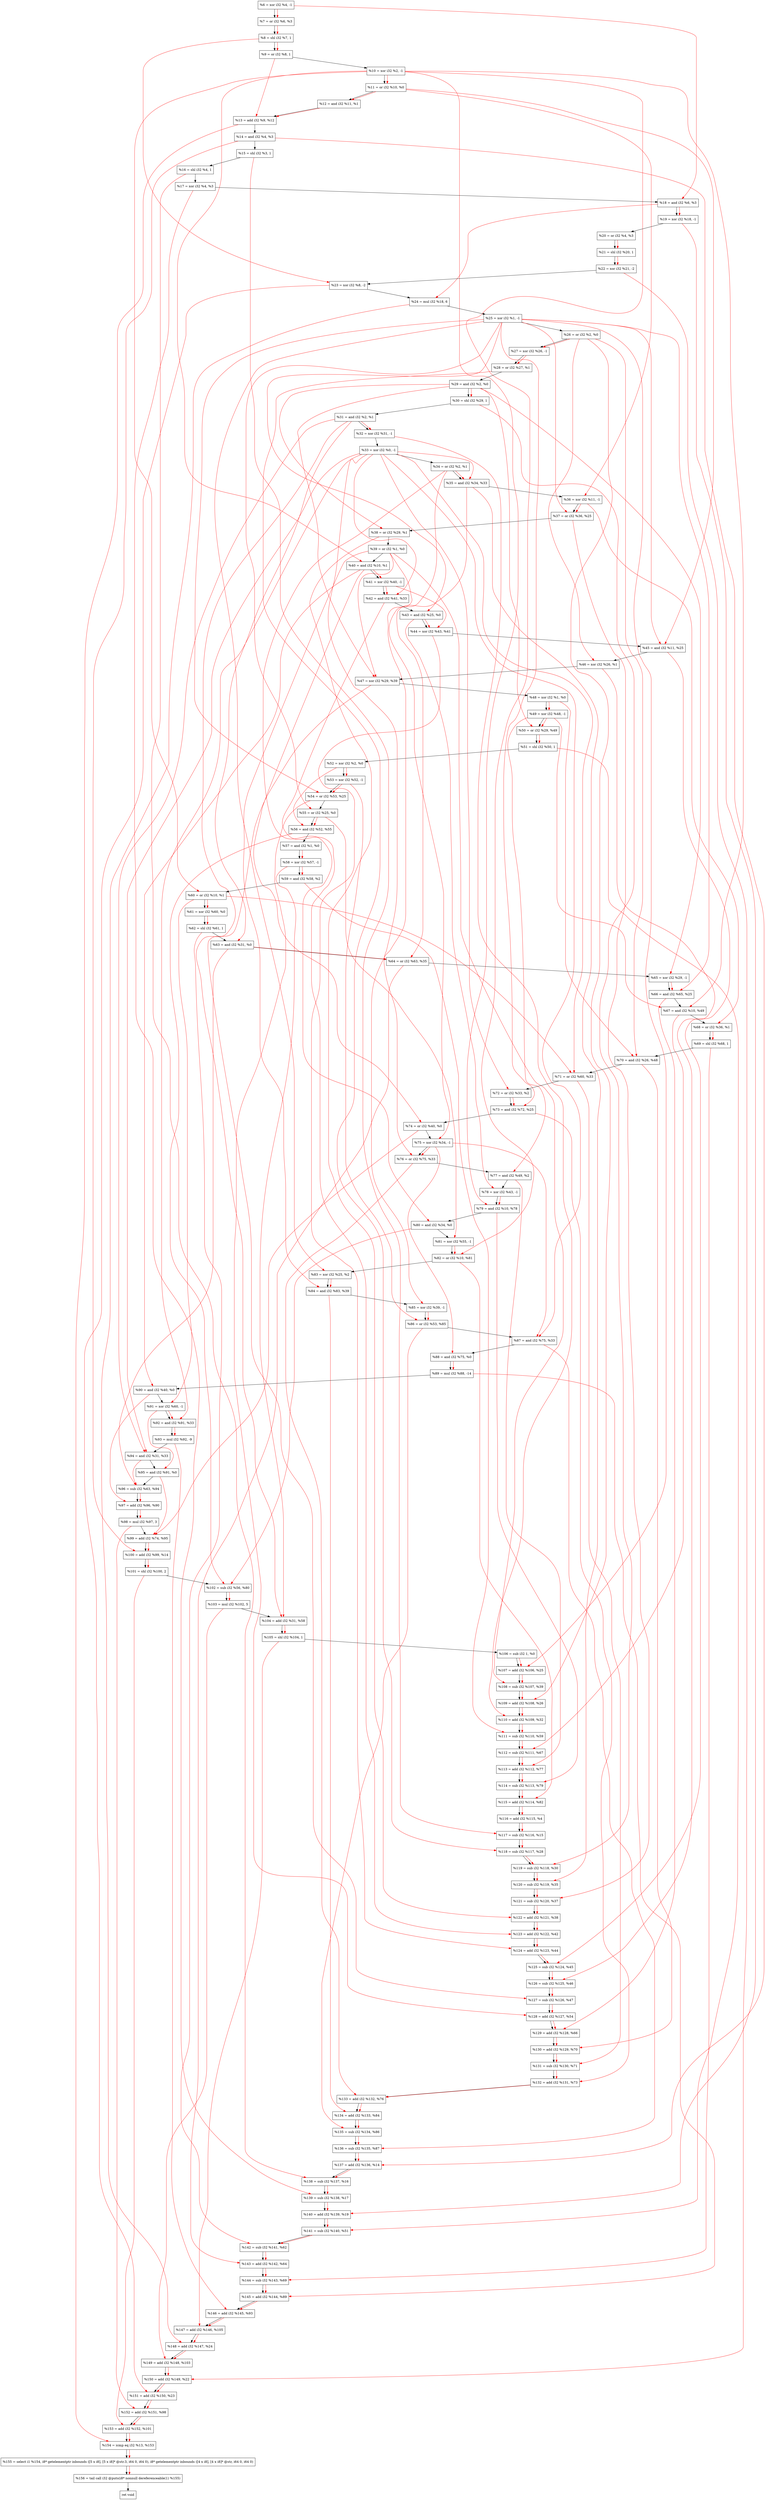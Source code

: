 digraph "DFG for'crackme' function" {
	Node0xfb48a0[shape=record, label="  %6 = xor i32 %4, -1"];
	Node0xfb4910[shape=record, label="  %7 = or i32 %6, %3"];
	Node0xfb49b0[shape=record, label="  %8 = shl i32 %7, 1"];
	Node0xfb4a20[shape=record, label="  %9 = or i32 %8, 1"];
	Node0xfb4a90[shape=record, label="  %10 = xor i32 %2, -1"];
	Node0xfb4b00[shape=record, label="  %11 = or i32 %10, %0"];
	Node0xfb4b70[shape=record, label="  %12 = and i32 %11, %1"];
	Node0xfb4be0[shape=record, label="  %13 = add i32 %9, %12"];
	Node0xfb4c50[shape=record, label="  %14 = and i32 %4, %3"];
	Node0xfb4cc0[shape=record, label="  %15 = shl i32 %3, 1"];
	Node0xfb4d30[shape=record, label="  %16 = shl i32 %4, 1"];
	Node0xfb4da0[shape=record, label="  %17 = xor i32 %4, %3"];
	Node0xfb4e10[shape=record, label="  %18 = and i32 %6, %3"];
	Node0xfb4e80[shape=record, label="  %19 = xor i32 %18, -1"];
	Node0xfb4ef0[shape=record, label="  %20 = or i32 %4, %3"];
	Node0xfb4f60[shape=record, label="  %21 = shl i32 %20, 1"];
	Node0xfb5000[shape=record, label="  %22 = xor i32 %21, -2"];
	Node0xfb5070[shape=record, label="  %23 = xor i32 %8, -2"];
	Node0xfb5110[shape=record, label="  %24 = mul i32 %18, 6"];
	Node0xfb5180[shape=record, label="  %25 = xor i32 %1, -1"];
	Node0xfb51f0[shape=record, label="  %26 = or i32 %2, %0"];
	Node0xfb5260[shape=record, label="  %27 = xor i32 %26, -1"];
	Node0xfb52d0[shape=record, label="  %28 = or i32 %27, %1"];
	Node0xfb5340[shape=record, label="  %29 = and i32 %2, %0"];
	Node0xfb53b0[shape=record, label="  %30 = shl i32 %29, 1"];
	Node0xfb5420[shape=record, label="  %31 = and i32 %2, %1"];
	Node0xfb5490[shape=record, label="  %32 = xor i32 %31, -1"];
	Node0xfb5710[shape=record, label="  %33 = xor i32 %0, -1"];
	Node0xfb5780[shape=record, label="  %34 = or i32 %2, %1"];
	Node0xfb57f0[shape=record, label="  %35 = and i32 %34, %33"];
	Node0xfb5860[shape=record, label="  %36 = xor i32 %11, -1"];
	Node0xfb58d0[shape=record, label="  %37 = or i32 %36, %25"];
	Node0xfb5940[shape=record, label="  %38 = or i32 %29, %1"];
	Node0xfb59b0[shape=record, label="  %39 = or i32 %1, %0"];
	Node0xfb5a20[shape=record, label="  %40 = and i32 %10, %1"];
	Node0xfb5a90[shape=record, label="  %41 = xor i32 %40, -1"];
	Node0xfb5b00[shape=record, label="  %42 = and i32 %41, %33"];
	Node0xfb5b70[shape=record, label="  %43 = and i32 %25, %0"];
	Node0xfb5be0[shape=record, label="  %44 = xor i32 %43, %41"];
	Node0xfb5c50[shape=record, label="  %45 = and i32 %11, %25"];
	Node0xfb5cc0[shape=record, label="  %46 = xor i32 %26, %1"];
	Node0xfb5d30[shape=record, label="  %47 = xor i32 %29, %39"];
	Node0xfb5da0[shape=record, label="  %48 = xor i32 %1, %0"];
	Node0xfb5e10[shape=record, label="  %49 = xor i32 %48, -1"];
	Node0xfb5e80[shape=record, label="  %50 = or i32 %29, %49"];
	Node0xfb5ef0[shape=record, label="  %51 = shl i32 %50, 1"];
	Node0xfb5f60[shape=record, label="  %52 = xor i32 %2, %0"];
	Node0xfb5fd0[shape=record, label="  %53 = xor i32 %52, -1"];
	Node0xfb6040[shape=record, label="  %54 = or i32 %53, %25"];
	Node0xfb60b0[shape=record, label="  %55 = or i32 %25, %0"];
	Node0xfb6120[shape=record, label="  %56 = and i32 %52, %55"];
	Node0xfb6190[shape=record, label="  %57 = and i32 %1, %0"];
	Node0xfb6200[shape=record, label="  %58 = xor i32 %57, -1"];
	Node0xfb6270[shape=record, label="  %59 = and i32 %58, %2"];
	Node0xfb62e0[shape=record, label="  %60 = or i32 %10, %1"];
	Node0xfb6350[shape=record, label="  %61 = xor i32 %60, %0"];
	Node0xfb63c0[shape=record, label="  %62 = shl i32 %61, 1"];
	Node0xfb6430[shape=record, label="  %63 = and i32 %31, %0"];
	Node0xfb64a0[shape=record, label="  %64 = or i32 %63, %35"];
	Node0xfb6920[shape=record, label="  %65 = xor i32 %29, -1"];
	Node0xfb6990[shape=record, label="  %66 = and i32 %65, %25"];
	Node0xfb6a00[shape=record, label="  %67 = and i32 %10, %49"];
	Node0xfb6a70[shape=record, label="  %68 = or i32 %36, %1"];
	Node0xfb6ae0[shape=record, label="  %69 = shl i32 %68, 1"];
	Node0xfb6b50[shape=record, label="  %70 = and i32 %26, %48"];
	Node0xfb6bc0[shape=record, label="  %71 = or i32 %60, %33"];
	Node0xfb6c30[shape=record, label="  %72 = or i32 %33, %2"];
	Node0xfb6ca0[shape=record, label="  %73 = and i32 %72, %25"];
	Node0xfb6d10[shape=record, label="  %74 = or i32 %40, %0"];
	Node0xfb6d80[shape=record, label="  %75 = xor i32 %34, -1"];
	Node0xfb6df0[shape=record, label="  %76 = or i32 %75, %33"];
	Node0xfb6e60[shape=record, label="  %77 = and i32 %49, %2"];
	Node0xfb6ed0[shape=record, label="  %78 = xor i32 %43, -1"];
	Node0xfb6f40[shape=record, label="  %79 = and i32 %10, %78"];
	Node0xfb6fb0[shape=record, label="  %80 = and i32 %34, %0"];
	Node0xfb7020[shape=record, label="  %81 = xor i32 %55, -1"];
	Node0xfb7090[shape=record, label="  %82 = or i32 %10, %81"];
	Node0xfb7100[shape=record, label="  %83 = xor i32 %25, %2"];
	Node0xfb7170[shape=record, label="  %84 = and i32 %83, %39"];
	Node0xfb71e0[shape=record, label="  %85 = xor i32 %39, -1"];
	Node0xfb7250[shape=record, label="  %86 = or i32 %53, %85"];
	Node0xfb72c0[shape=record, label="  %87 = and i32 %75, %33"];
	Node0xfb7330[shape=record, label="  %88 = and i32 %75, %0"];
	Node0xfb73d0[shape=record, label="  %89 = mul i32 %88, -14"];
	Node0xfb7440[shape=record, label="  %90 = and i32 %40, %0"];
	Node0xfb74b0[shape=record, label="  %91 = xor i32 %60, -1"];
	Node0xfb7520[shape=record, label="  %92 = and i32 %91, %33"];
	Node0xfb75c0[shape=record, label="  %93 = mul i32 %92, -9"];
	Node0xfb7630[shape=record, label="  %94 = and i32 %31, %33"];
	Node0xfb76a0[shape=record, label="  %95 = and i32 %91, %0"];
	Node0xfb7710[shape=record, label="  %96 = sub i32 %63, %94"];
	Node0xfb7780[shape=record, label="  %97 = add i32 %96, %90"];
	Node0xfb7820[shape=record, label="  %98 = mul i32 %97, 3"];
	Node0xfb7890[shape=record, label="  %99 = add i32 %74, %95"];
	Node0xfb7900[shape=record, label="  %100 = add i32 %99, %14"];
	Node0xfb79a0[shape=record, label="  %101 = shl i32 %100, 2"];
	Node0xfb7a10[shape=record, label="  %102 = sub i32 %56, %80"];
	Node0xfb7ab0[shape=record, label="  %103 = mul i32 %102, 5"];
	Node0xfb7b20[shape=record, label="  %104 = add i32 %31, %58"];
	Node0xfb7b90[shape=record, label="  %105 = shl i32 %104, 1"];
	Node0xfb7c00[shape=record, label="  %106 = sub i32 1, %0"];
	Node0xfb7c70[shape=record, label="  %107 = add i32 %106, %25"];
	Node0xfb7ce0[shape=record, label="  %108 = sub i32 %107, %39"];
	Node0xfb7d50[shape=record, label="  %109 = add i32 %108, %26"];
	Node0xfb7dc0[shape=record, label="  %110 = add i32 %109, %32"];
	Node0xfb7e30[shape=record, label="  %111 = sub i32 %110, %59"];
	Node0xfb7ea0[shape=record, label="  %112 = sub i32 %111, %67"];
	Node0xfb7f10[shape=record, label="  %113 = add i32 %112, %77"];
	Node0xfb7f80[shape=record, label="  %114 = sub i32 %113, %79"];
	Node0xfb7ff0[shape=record, label="  %115 = add i32 %114, %82"];
	Node0xfb8060[shape=record, label="  %116 = add i32 %115, %4"];
	Node0xfb80d0[shape=record, label="  %117 = sub i32 %116, %15"];
	Node0xfb8140[shape=record, label="  %118 = sub i32 %117, %28"];
	Node0xfb81b0[shape=record, label="  %119 = sub i32 %118, %30"];
	Node0xfb8220[shape=record, label="  %120 = sub i32 %119, %35"];
	Node0xfb8290[shape=record, label="  %121 = sub i32 %120, %37"];
	Node0xfb8300[shape=record, label="  %122 = add i32 %121, %38"];
	Node0xfb8370[shape=record, label="  %123 = add i32 %122, %42"];
	Node0xfb83e0[shape=record, label="  %124 = add i32 %123, %44"];
	Node0xfb8450[shape=record, label="  %125 = sub i32 %124, %45"];
	Node0xfb84c0[shape=record, label="  %126 = sub i32 %125, %46"];
	Node0xfb8530[shape=record, label="  %127 = sub i32 %126, %47"];
	Node0xfb85a0[shape=record, label="  %128 = add i32 %127, %54"];
	Node0xfb8e20[shape=record, label="  %129 = add i32 %128, %66"];
	Node0xfb8e90[shape=record, label="  %130 = add i32 %129, %70"];
	Node0xfb8f00[shape=record, label="  %131 = sub i32 %130, %71"];
	Node0xfb8f70[shape=record, label="  %132 = add i32 %131, %73"];
	Node0xfb8fe0[shape=record, label="  %133 = add i32 %132, %76"];
	Node0xfb9050[shape=record, label="  %134 = add i32 %133, %84"];
	Node0xfb90c0[shape=record, label="  %135 = sub i32 %134, %86"];
	Node0xfb9130[shape=record, label="  %136 = sub i32 %135, %87"];
	Node0xfb91a0[shape=record, label="  %137 = add i32 %136, %14"];
	Node0xfb9210[shape=record, label="  %138 = sub i32 %137, %16"];
	Node0xfb9280[shape=record, label="  %139 = sub i32 %138, %17"];
	Node0xfb92f0[shape=record, label="  %140 = add i32 %139, %19"];
	Node0xfb9360[shape=record, label="  %141 = sub i32 %140, %51"];
	Node0xfb93d0[shape=record, label="  %142 = sub i32 %141, %62"];
	Node0xfb9440[shape=record, label="  %143 = add i32 %142, %64"];
	Node0xfb94b0[shape=record, label="  %144 = sub i32 %143, %69"];
	Node0xfb9520[shape=record, label="  %145 = add i32 %144, %89"];
	Node0xfb9590[shape=record, label="  %146 = add i32 %145, %93"];
	Node0xfb9600[shape=record, label="  %147 = add i32 %146, %105"];
	Node0xfb9670[shape=record, label="  %148 = add i32 %147, %24"];
	Node0xfb96e0[shape=record, label="  %149 = add i32 %148, %103"];
	Node0xfb9750[shape=record, label="  %150 = add i32 %149, %22"];
	Node0xfb97c0[shape=record, label="  %151 = add i32 %150, %23"];
	Node0xfb9830[shape=record, label="  %152 = add i32 %151, %98"];
	Node0xfb98a0[shape=record, label="  %153 = add i32 %152, %101"];
	Node0xfb9910[shape=record, label="  %154 = icmp eq i32 %13, %153"];
	Node0xf54268[shape=record, label="  %155 = select i1 %154, i8* getelementptr inbounds ([5 x i8], [5 x i8]* @str.3, i64 0, i64 0), i8* getelementptr inbounds ([4 x i8], [4 x i8]* @str, i64 0, i64 0)"];
	Node0xfb9ba0[shape=record, label="  %156 = tail call i32 @puts(i8* nonnull dereferenceable(1) %155)"];
	Node0xfb9bf0[shape=record, label="  ret void"];
	Node0xfb48a0 -> Node0xfb4910;
	Node0xfb4910 -> Node0xfb49b0;
	Node0xfb49b0 -> Node0xfb4a20;
	Node0xfb4a20 -> Node0xfb4a90;
	Node0xfb4a90 -> Node0xfb4b00;
	Node0xfb4b00 -> Node0xfb4b70;
	Node0xfb4b70 -> Node0xfb4be0;
	Node0xfb4be0 -> Node0xfb4c50;
	Node0xfb4c50 -> Node0xfb4cc0;
	Node0xfb4cc0 -> Node0xfb4d30;
	Node0xfb4d30 -> Node0xfb4da0;
	Node0xfb4da0 -> Node0xfb4e10;
	Node0xfb4e10 -> Node0xfb4e80;
	Node0xfb4e80 -> Node0xfb4ef0;
	Node0xfb4ef0 -> Node0xfb4f60;
	Node0xfb4f60 -> Node0xfb5000;
	Node0xfb5000 -> Node0xfb5070;
	Node0xfb5070 -> Node0xfb5110;
	Node0xfb5110 -> Node0xfb5180;
	Node0xfb5180 -> Node0xfb51f0;
	Node0xfb51f0 -> Node0xfb5260;
	Node0xfb5260 -> Node0xfb52d0;
	Node0xfb52d0 -> Node0xfb5340;
	Node0xfb5340 -> Node0xfb53b0;
	Node0xfb53b0 -> Node0xfb5420;
	Node0xfb5420 -> Node0xfb5490;
	Node0xfb5490 -> Node0xfb5710;
	Node0xfb5710 -> Node0xfb5780;
	Node0xfb5780 -> Node0xfb57f0;
	Node0xfb57f0 -> Node0xfb5860;
	Node0xfb5860 -> Node0xfb58d0;
	Node0xfb58d0 -> Node0xfb5940;
	Node0xfb5940 -> Node0xfb59b0;
	Node0xfb59b0 -> Node0xfb5a20;
	Node0xfb5a20 -> Node0xfb5a90;
	Node0xfb5a90 -> Node0xfb5b00;
	Node0xfb5b00 -> Node0xfb5b70;
	Node0xfb5b70 -> Node0xfb5be0;
	Node0xfb5be0 -> Node0xfb5c50;
	Node0xfb5c50 -> Node0xfb5cc0;
	Node0xfb5cc0 -> Node0xfb5d30;
	Node0xfb5d30 -> Node0xfb5da0;
	Node0xfb5da0 -> Node0xfb5e10;
	Node0xfb5e10 -> Node0xfb5e80;
	Node0xfb5e80 -> Node0xfb5ef0;
	Node0xfb5ef0 -> Node0xfb5f60;
	Node0xfb5f60 -> Node0xfb5fd0;
	Node0xfb5fd0 -> Node0xfb6040;
	Node0xfb6040 -> Node0xfb60b0;
	Node0xfb60b0 -> Node0xfb6120;
	Node0xfb6120 -> Node0xfb6190;
	Node0xfb6190 -> Node0xfb6200;
	Node0xfb6200 -> Node0xfb6270;
	Node0xfb6270 -> Node0xfb62e0;
	Node0xfb62e0 -> Node0xfb6350;
	Node0xfb6350 -> Node0xfb63c0;
	Node0xfb63c0 -> Node0xfb6430;
	Node0xfb6430 -> Node0xfb64a0;
	Node0xfb64a0 -> Node0xfb6920;
	Node0xfb6920 -> Node0xfb6990;
	Node0xfb6990 -> Node0xfb6a00;
	Node0xfb6a00 -> Node0xfb6a70;
	Node0xfb6a70 -> Node0xfb6ae0;
	Node0xfb6ae0 -> Node0xfb6b50;
	Node0xfb6b50 -> Node0xfb6bc0;
	Node0xfb6bc0 -> Node0xfb6c30;
	Node0xfb6c30 -> Node0xfb6ca0;
	Node0xfb6ca0 -> Node0xfb6d10;
	Node0xfb6d10 -> Node0xfb6d80;
	Node0xfb6d80 -> Node0xfb6df0;
	Node0xfb6df0 -> Node0xfb6e60;
	Node0xfb6e60 -> Node0xfb6ed0;
	Node0xfb6ed0 -> Node0xfb6f40;
	Node0xfb6f40 -> Node0xfb6fb0;
	Node0xfb6fb0 -> Node0xfb7020;
	Node0xfb7020 -> Node0xfb7090;
	Node0xfb7090 -> Node0xfb7100;
	Node0xfb7100 -> Node0xfb7170;
	Node0xfb7170 -> Node0xfb71e0;
	Node0xfb71e0 -> Node0xfb7250;
	Node0xfb7250 -> Node0xfb72c0;
	Node0xfb72c0 -> Node0xfb7330;
	Node0xfb7330 -> Node0xfb73d0;
	Node0xfb73d0 -> Node0xfb7440;
	Node0xfb7440 -> Node0xfb74b0;
	Node0xfb74b0 -> Node0xfb7520;
	Node0xfb7520 -> Node0xfb75c0;
	Node0xfb75c0 -> Node0xfb7630;
	Node0xfb7630 -> Node0xfb76a0;
	Node0xfb76a0 -> Node0xfb7710;
	Node0xfb7710 -> Node0xfb7780;
	Node0xfb7780 -> Node0xfb7820;
	Node0xfb7820 -> Node0xfb7890;
	Node0xfb7890 -> Node0xfb7900;
	Node0xfb7900 -> Node0xfb79a0;
	Node0xfb79a0 -> Node0xfb7a10;
	Node0xfb7a10 -> Node0xfb7ab0;
	Node0xfb7ab0 -> Node0xfb7b20;
	Node0xfb7b20 -> Node0xfb7b90;
	Node0xfb7b90 -> Node0xfb7c00;
	Node0xfb7c00 -> Node0xfb7c70;
	Node0xfb7c70 -> Node0xfb7ce0;
	Node0xfb7ce0 -> Node0xfb7d50;
	Node0xfb7d50 -> Node0xfb7dc0;
	Node0xfb7dc0 -> Node0xfb7e30;
	Node0xfb7e30 -> Node0xfb7ea0;
	Node0xfb7ea0 -> Node0xfb7f10;
	Node0xfb7f10 -> Node0xfb7f80;
	Node0xfb7f80 -> Node0xfb7ff0;
	Node0xfb7ff0 -> Node0xfb8060;
	Node0xfb8060 -> Node0xfb80d0;
	Node0xfb80d0 -> Node0xfb8140;
	Node0xfb8140 -> Node0xfb81b0;
	Node0xfb81b0 -> Node0xfb8220;
	Node0xfb8220 -> Node0xfb8290;
	Node0xfb8290 -> Node0xfb8300;
	Node0xfb8300 -> Node0xfb8370;
	Node0xfb8370 -> Node0xfb83e0;
	Node0xfb83e0 -> Node0xfb8450;
	Node0xfb8450 -> Node0xfb84c0;
	Node0xfb84c0 -> Node0xfb8530;
	Node0xfb8530 -> Node0xfb85a0;
	Node0xfb85a0 -> Node0xfb8e20;
	Node0xfb8e20 -> Node0xfb8e90;
	Node0xfb8e90 -> Node0xfb8f00;
	Node0xfb8f00 -> Node0xfb8f70;
	Node0xfb8f70 -> Node0xfb8fe0;
	Node0xfb8fe0 -> Node0xfb9050;
	Node0xfb9050 -> Node0xfb90c0;
	Node0xfb90c0 -> Node0xfb9130;
	Node0xfb9130 -> Node0xfb91a0;
	Node0xfb91a0 -> Node0xfb9210;
	Node0xfb9210 -> Node0xfb9280;
	Node0xfb9280 -> Node0xfb92f0;
	Node0xfb92f0 -> Node0xfb9360;
	Node0xfb9360 -> Node0xfb93d0;
	Node0xfb93d0 -> Node0xfb9440;
	Node0xfb9440 -> Node0xfb94b0;
	Node0xfb94b0 -> Node0xfb9520;
	Node0xfb9520 -> Node0xfb9590;
	Node0xfb9590 -> Node0xfb9600;
	Node0xfb9600 -> Node0xfb9670;
	Node0xfb9670 -> Node0xfb96e0;
	Node0xfb96e0 -> Node0xfb9750;
	Node0xfb9750 -> Node0xfb97c0;
	Node0xfb97c0 -> Node0xfb9830;
	Node0xfb9830 -> Node0xfb98a0;
	Node0xfb98a0 -> Node0xfb9910;
	Node0xfb9910 -> Node0xf54268;
	Node0xf54268 -> Node0xfb9ba0;
	Node0xfb9ba0 -> Node0xfb9bf0;
edge [color=red]
	Node0xfb48a0 -> Node0xfb4910;
	Node0xfb4910 -> Node0xfb49b0;
	Node0xfb49b0 -> Node0xfb4a20;
	Node0xfb4a90 -> Node0xfb4b00;
	Node0xfb4b00 -> Node0xfb4b70;
	Node0xfb4a20 -> Node0xfb4be0;
	Node0xfb4b70 -> Node0xfb4be0;
	Node0xfb48a0 -> Node0xfb4e10;
	Node0xfb4e10 -> Node0xfb4e80;
	Node0xfb4ef0 -> Node0xfb4f60;
	Node0xfb4f60 -> Node0xfb5000;
	Node0xfb49b0 -> Node0xfb5070;
	Node0xfb4e10 -> Node0xfb5110;
	Node0xfb51f0 -> Node0xfb5260;
	Node0xfb5260 -> Node0xfb52d0;
	Node0xfb5340 -> Node0xfb53b0;
	Node0xfb5420 -> Node0xfb5490;
	Node0xfb5780 -> Node0xfb57f0;
	Node0xfb5710 -> Node0xfb57f0;
	Node0xfb4b00 -> Node0xfb5860;
	Node0xfb5860 -> Node0xfb58d0;
	Node0xfb5180 -> Node0xfb58d0;
	Node0xfb5340 -> Node0xfb5940;
	Node0xfb4a90 -> Node0xfb5a20;
	Node0xfb5a20 -> Node0xfb5a90;
	Node0xfb5a90 -> Node0xfb5b00;
	Node0xfb5710 -> Node0xfb5b00;
	Node0xfb5180 -> Node0xfb5b70;
	Node0xfb5b70 -> Node0xfb5be0;
	Node0xfb5a90 -> Node0xfb5be0;
	Node0xfb4b00 -> Node0xfb5c50;
	Node0xfb5180 -> Node0xfb5c50;
	Node0xfb51f0 -> Node0xfb5cc0;
	Node0xfb5340 -> Node0xfb5d30;
	Node0xfb59b0 -> Node0xfb5d30;
	Node0xfb5da0 -> Node0xfb5e10;
	Node0xfb5340 -> Node0xfb5e80;
	Node0xfb5e10 -> Node0xfb5e80;
	Node0xfb5e80 -> Node0xfb5ef0;
	Node0xfb5f60 -> Node0xfb5fd0;
	Node0xfb5fd0 -> Node0xfb6040;
	Node0xfb5180 -> Node0xfb6040;
	Node0xfb5180 -> Node0xfb60b0;
	Node0xfb5f60 -> Node0xfb6120;
	Node0xfb60b0 -> Node0xfb6120;
	Node0xfb6190 -> Node0xfb6200;
	Node0xfb6200 -> Node0xfb6270;
	Node0xfb4a90 -> Node0xfb62e0;
	Node0xfb62e0 -> Node0xfb6350;
	Node0xfb6350 -> Node0xfb63c0;
	Node0xfb5420 -> Node0xfb6430;
	Node0xfb6430 -> Node0xfb64a0;
	Node0xfb57f0 -> Node0xfb64a0;
	Node0xfb5340 -> Node0xfb6920;
	Node0xfb6920 -> Node0xfb6990;
	Node0xfb5180 -> Node0xfb6990;
	Node0xfb4a90 -> Node0xfb6a00;
	Node0xfb5e10 -> Node0xfb6a00;
	Node0xfb5860 -> Node0xfb6a70;
	Node0xfb6a70 -> Node0xfb6ae0;
	Node0xfb51f0 -> Node0xfb6b50;
	Node0xfb5da0 -> Node0xfb6b50;
	Node0xfb62e0 -> Node0xfb6bc0;
	Node0xfb5710 -> Node0xfb6bc0;
	Node0xfb5710 -> Node0xfb6c30;
	Node0xfb6c30 -> Node0xfb6ca0;
	Node0xfb5180 -> Node0xfb6ca0;
	Node0xfb5a20 -> Node0xfb6d10;
	Node0xfb5780 -> Node0xfb6d80;
	Node0xfb6d80 -> Node0xfb6df0;
	Node0xfb5710 -> Node0xfb6df0;
	Node0xfb5e10 -> Node0xfb6e60;
	Node0xfb5b70 -> Node0xfb6ed0;
	Node0xfb4a90 -> Node0xfb6f40;
	Node0xfb6ed0 -> Node0xfb6f40;
	Node0xfb5780 -> Node0xfb6fb0;
	Node0xfb60b0 -> Node0xfb7020;
	Node0xfb4a90 -> Node0xfb7090;
	Node0xfb7020 -> Node0xfb7090;
	Node0xfb5180 -> Node0xfb7100;
	Node0xfb7100 -> Node0xfb7170;
	Node0xfb59b0 -> Node0xfb7170;
	Node0xfb59b0 -> Node0xfb71e0;
	Node0xfb5fd0 -> Node0xfb7250;
	Node0xfb71e0 -> Node0xfb7250;
	Node0xfb6d80 -> Node0xfb72c0;
	Node0xfb5710 -> Node0xfb72c0;
	Node0xfb6d80 -> Node0xfb7330;
	Node0xfb7330 -> Node0xfb73d0;
	Node0xfb5a20 -> Node0xfb7440;
	Node0xfb62e0 -> Node0xfb74b0;
	Node0xfb74b0 -> Node0xfb7520;
	Node0xfb5710 -> Node0xfb7520;
	Node0xfb7520 -> Node0xfb75c0;
	Node0xfb5420 -> Node0xfb7630;
	Node0xfb5710 -> Node0xfb7630;
	Node0xfb74b0 -> Node0xfb76a0;
	Node0xfb6430 -> Node0xfb7710;
	Node0xfb7630 -> Node0xfb7710;
	Node0xfb7710 -> Node0xfb7780;
	Node0xfb7440 -> Node0xfb7780;
	Node0xfb7780 -> Node0xfb7820;
	Node0xfb6d10 -> Node0xfb7890;
	Node0xfb76a0 -> Node0xfb7890;
	Node0xfb7890 -> Node0xfb7900;
	Node0xfb4c50 -> Node0xfb7900;
	Node0xfb7900 -> Node0xfb79a0;
	Node0xfb6120 -> Node0xfb7a10;
	Node0xfb6fb0 -> Node0xfb7a10;
	Node0xfb7a10 -> Node0xfb7ab0;
	Node0xfb5420 -> Node0xfb7b20;
	Node0xfb6200 -> Node0xfb7b20;
	Node0xfb7b20 -> Node0xfb7b90;
	Node0xfb7c00 -> Node0xfb7c70;
	Node0xfb5180 -> Node0xfb7c70;
	Node0xfb7c70 -> Node0xfb7ce0;
	Node0xfb59b0 -> Node0xfb7ce0;
	Node0xfb7ce0 -> Node0xfb7d50;
	Node0xfb51f0 -> Node0xfb7d50;
	Node0xfb7d50 -> Node0xfb7dc0;
	Node0xfb5490 -> Node0xfb7dc0;
	Node0xfb7dc0 -> Node0xfb7e30;
	Node0xfb6270 -> Node0xfb7e30;
	Node0xfb7e30 -> Node0xfb7ea0;
	Node0xfb6a00 -> Node0xfb7ea0;
	Node0xfb7ea0 -> Node0xfb7f10;
	Node0xfb6e60 -> Node0xfb7f10;
	Node0xfb7f10 -> Node0xfb7f80;
	Node0xfb6f40 -> Node0xfb7f80;
	Node0xfb7f80 -> Node0xfb7ff0;
	Node0xfb7090 -> Node0xfb7ff0;
	Node0xfb7ff0 -> Node0xfb8060;
	Node0xfb8060 -> Node0xfb80d0;
	Node0xfb4cc0 -> Node0xfb80d0;
	Node0xfb80d0 -> Node0xfb8140;
	Node0xfb52d0 -> Node0xfb8140;
	Node0xfb8140 -> Node0xfb81b0;
	Node0xfb53b0 -> Node0xfb81b0;
	Node0xfb81b0 -> Node0xfb8220;
	Node0xfb57f0 -> Node0xfb8220;
	Node0xfb8220 -> Node0xfb8290;
	Node0xfb58d0 -> Node0xfb8290;
	Node0xfb8290 -> Node0xfb8300;
	Node0xfb5940 -> Node0xfb8300;
	Node0xfb8300 -> Node0xfb8370;
	Node0xfb5b00 -> Node0xfb8370;
	Node0xfb8370 -> Node0xfb83e0;
	Node0xfb5be0 -> Node0xfb83e0;
	Node0xfb83e0 -> Node0xfb8450;
	Node0xfb5c50 -> Node0xfb8450;
	Node0xfb8450 -> Node0xfb84c0;
	Node0xfb5cc0 -> Node0xfb84c0;
	Node0xfb84c0 -> Node0xfb8530;
	Node0xfb5d30 -> Node0xfb8530;
	Node0xfb8530 -> Node0xfb85a0;
	Node0xfb6040 -> Node0xfb85a0;
	Node0xfb85a0 -> Node0xfb8e20;
	Node0xfb6990 -> Node0xfb8e20;
	Node0xfb8e20 -> Node0xfb8e90;
	Node0xfb6b50 -> Node0xfb8e90;
	Node0xfb8e90 -> Node0xfb8f00;
	Node0xfb6bc0 -> Node0xfb8f00;
	Node0xfb8f00 -> Node0xfb8f70;
	Node0xfb6ca0 -> Node0xfb8f70;
	Node0xfb8f70 -> Node0xfb8fe0;
	Node0xfb6df0 -> Node0xfb8fe0;
	Node0xfb8fe0 -> Node0xfb9050;
	Node0xfb7170 -> Node0xfb9050;
	Node0xfb9050 -> Node0xfb90c0;
	Node0xfb7250 -> Node0xfb90c0;
	Node0xfb90c0 -> Node0xfb9130;
	Node0xfb72c0 -> Node0xfb9130;
	Node0xfb9130 -> Node0xfb91a0;
	Node0xfb4c50 -> Node0xfb91a0;
	Node0xfb91a0 -> Node0xfb9210;
	Node0xfb4d30 -> Node0xfb9210;
	Node0xfb9210 -> Node0xfb9280;
	Node0xfb4da0 -> Node0xfb9280;
	Node0xfb9280 -> Node0xfb92f0;
	Node0xfb4e80 -> Node0xfb92f0;
	Node0xfb92f0 -> Node0xfb9360;
	Node0xfb5ef0 -> Node0xfb9360;
	Node0xfb9360 -> Node0xfb93d0;
	Node0xfb63c0 -> Node0xfb93d0;
	Node0xfb93d0 -> Node0xfb9440;
	Node0xfb64a0 -> Node0xfb9440;
	Node0xfb9440 -> Node0xfb94b0;
	Node0xfb6ae0 -> Node0xfb94b0;
	Node0xfb94b0 -> Node0xfb9520;
	Node0xfb73d0 -> Node0xfb9520;
	Node0xfb9520 -> Node0xfb9590;
	Node0xfb75c0 -> Node0xfb9590;
	Node0xfb9590 -> Node0xfb9600;
	Node0xfb7b90 -> Node0xfb9600;
	Node0xfb9600 -> Node0xfb9670;
	Node0xfb5110 -> Node0xfb9670;
	Node0xfb9670 -> Node0xfb96e0;
	Node0xfb7ab0 -> Node0xfb96e0;
	Node0xfb96e0 -> Node0xfb9750;
	Node0xfb5000 -> Node0xfb9750;
	Node0xfb9750 -> Node0xfb97c0;
	Node0xfb5070 -> Node0xfb97c0;
	Node0xfb97c0 -> Node0xfb9830;
	Node0xfb7820 -> Node0xfb9830;
	Node0xfb9830 -> Node0xfb98a0;
	Node0xfb79a0 -> Node0xfb98a0;
	Node0xfb4be0 -> Node0xfb9910;
	Node0xfb98a0 -> Node0xfb9910;
	Node0xfb9910 -> Node0xf54268;
	Node0xf54268 -> Node0xfb9ba0;
}

